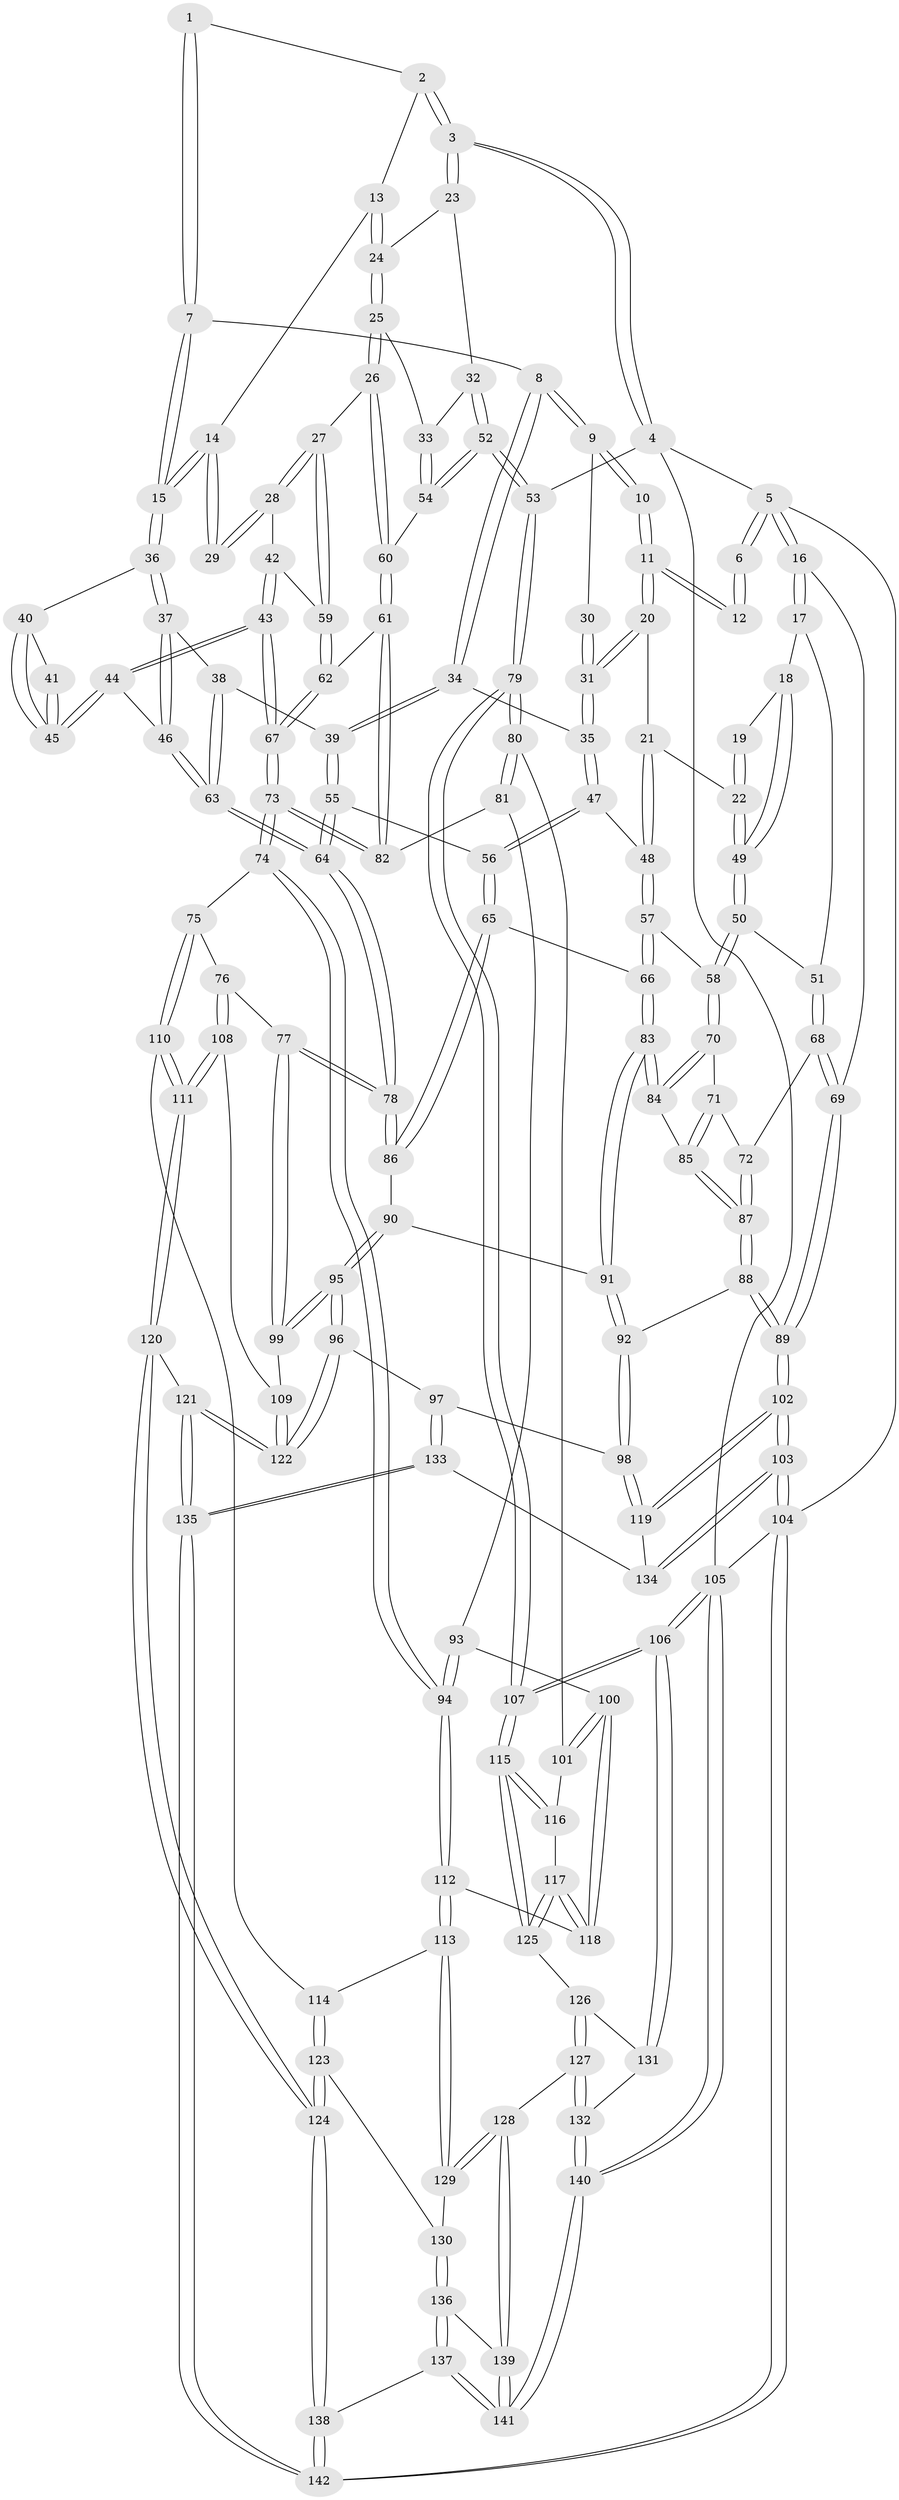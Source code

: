 // Generated by graph-tools (version 1.1) at 2025/01/03/09/25 05:01:14]
// undirected, 142 vertices, 352 edges
graph export_dot {
graph [start="1"]
  node [color=gray90,style=filled];
  1 [pos="+0.4399434479053397+0"];
  2 [pos="+0.720899435401902+0"];
  3 [pos="+1+0"];
  4 [pos="+1+0"];
  5 [pos="+0+0"];
  6 [pos="+0.23727684622746265+0"];
  7 [pos="+0.4642297585987234+0.12461468010048483"];
  8 [pos="+0.4321739216304541+0.13089670466694148"];
  9 [pos="+0.4237722861360317+0.1286188950057241"];
  10 [pos="+0.270043954575422+0.06191342450351971"];
  11 [pos="+0.25017858911006197+0.050793603750265905"];
  12 [pos="+0.22241127578171785+0.006609107616915178"];
  13 [pos="+0.7081699268450014+0"];
  14 [pos="+0.7005986945678753+0.013172948691797182"];
  15 [pos="+0.49588110465951163+0.14173445597045137"];
  16 [pos="+0+0.1102438323670594"];
  17 [pos="+0+0.1422824723607532"];
  18 [pos="+0+0.1430473852765041"];
  19 [pos="+0.17785887732005276+0.04910318215488303"];
  20 [pos="+0.25540095917388034+0.14401107725103687"];
  21 [pos="+0.2155730104578107+0.2263654996774421"];
  22 [pos="+0.1266478125572589+0.23171092207995622"];
  23 [pos="+0.9343968935308462+0.11774909320258115"];
  24 [pos="+0.8485686445552161+0.13131002695656246"];
  25 [pos="+0.8396033284459017+0.23885806695434192"];
  26 [pos="+0.8330415424173208+0.24635736171840075"];
  27 [pos="+0.8197949922419651+0.2503061421305225"];
  28 [pos="+0.7122490513897106+0.19379726253563012"];
  29 [pos="+0.691682548779227+0.1406743713246488"];
  30 [pos="+0.3432852499779782+0.17662781347666756"];
  31 [pos="+0.33055127225357656+0.2392120392937189"];
  32 [pos="+0.9710388695446968+0.21745652618765432"];
  33 [pos="+0.8916420277300843+0.23613091624801918"];
  34 [pos="+0.37148055241739586+0.23921617758873107"];
  35 [pos="+0.33072428557565514+0.23961534683014374"];
  36 [pos="+0.49939711155879307+0.15202748916462103"];
  37 [pos="+0.4972871356152665+0.19942404121232354"];
  38 [pos="+0.4184526996953531+0.27832719419930646"];
  39 [pos="+0.4183154435959431+0.2783355001514388"];
  40 [pos="+0.5104680074091028+0.1575368975074005"];
  41 [pos="+0.6396740176691731+0.17993897958721308"];
  42 [pos="+0.6847687366995355+0.260149375070535"];
  43 [pos="+0.6323088714829912+0.31899238582679146"];
  44 [pos="+0.6038746130194721+0.30978943907315665"];
  45 [pos="+0.6058384110540939+0.22244382636077406"];
  46 [pos="+0.5573175103517166+0.31621625931046493"];
  47 [pos="+0.2983529795525134+0.2782729925962259"];
  48 [pos="+0.2534651748415338+0.2782243587090888"];
  49 [pos="+0.11098114483314224+0.24417936393034365"];
  50 [pos="+0.11009727317262048+0.2628200559484078"];
  51 [pos="+0.047153485157492236+0.3127198563628164"];
  52 [pos="+1+0.3394652607119239"];
  53 [pos="+1+0.3481254425483392"];
  54 [pos="+0.9611479165108765+0.34721339975999593"];
  55 [pos="+0.37885576614006705+0.35376440903233264"];
  56 [pos="+0.3366903563138621+0.371652528974916"];
  57 [pos="+0.20750920849931623+0.33288349361984415"];
  58 [pos="+0.1672732178746026+0.34966673091699757"];
  59 [pos="+0.7818042047491182+0.30095607919751616"];
  60 [pos="+0.8989881849753361+0.3570773454432199"];
  61 [pos="+0.8575311061038577+0.4066053176041154"];
  62 [pos="+0.7814151288069322+0.30199762198092933"];
  63 [pos="+0.5223639948200408+0.3454148079922934"];
  64 [pos="+0.4980172717971158+0.40281277622232337"];
  65 [pos="+0.32410744002144115+0.3970377822923696"];
  66 [pos="+0.3158667375998822+0.39718315906424567"];
  67 [pos="+0.6972647463130887+0.39901300830570663"];
  68 [pos="+0+0.37143550336520187"];
  69 [pos="+0+0.3670114578505273"];
  70 [pos="+0.16344473884878324+0.3642430334237918"];
  71 [pos="+0.1371765997401375+0.3767799757129254"];
  72 [pos="+0.03832062289583397+0.4021130511759344"];
  73 [pos="+0.714384799880632+0.48123396518662215"];
  74 [pos="+0.654487525255112+0.5335925821887694"];
  75 [pos="+0.6101771466669358+0.547477355636561"];
  76 [pos="+0.5592531201545757+0.5310452041189279"];
  77 [pos="+0.5065737558806234+0.5041521538345791"];
  78 [pos="+0.4995123864810669+0.4968830365325912"];
  79 [pos="+1+0.533815113596776"];
  80 [pos="+0.9870997251931086+0.5328587809348202"];
  81 [pos="+0.8264861370568907+0.49535709922159465"];
  82 [pos="+0.8199072647934739+0.4900626661977286"];
  83 [pos="+0.20727056686998274+0.440847468885326"];
  84 [pos="+0.1883891747655443+0.41615887553929315"];
  85 [pos="+0.1114833593311196+0.4621388873638845"];
  86 [pos="+0.36256693956864827+0.4937437994729214"];
  87 [pos="+0.0837236798588432+0.49680440899434164"];
  88 [pos="+0.09400167225042229+0.5724593814483888"];
  89 [pos="+0+0.5851414948921994"];
  90 [pos="+0.3248696767753701+0.5338507429474049"];
  91 [pos="+0.20559442262783773+0.5233226023207699"];
  92 [pos="+0.12433438393171292+0.589191165665153"];
  93 [pos="+0.8273306396898222+0.5123819651895919"];
  94 [pos="+0.7593155805686113+0.699801094821873"];
  95 [pos="+0.3376642131995535+0.674433664802411"];
  96 [pos="+0.30667963358226064+0.7071468683049845"];
  97 [pos="+0.23509097596600936+0.7389750877367524"];
  98 [pos="+0.15321911723565537+0.6750281700829259"];
  99 [pos="+0.3970112234693452+0.6684981422965307"];
  100 [pos="+0.8532208656787105+0.6685446013498452"];
  101 [pos="+0.8901805603145748+0.6523519996827245"];
  102 [pos="+0+0.9125976178674362"];
  103 [pos="+0+1"];
  104 [pos="+0+1"];
  105 [pos="+1+1"];
  106 [pos="+1+0.7517440896239064"];
  107 [pos="+1+0.6726608223583032"];
  108 [pos="+0.46409849488305743+0.6852669267504172"];
  109 [pos="+0.429089057989747+0.6829990091456275"];
  110 [pos="+0.5892651245989043+0.6862988625761459"];
  111 [pos="+0.5441493630138946+0.7247737167489694"];
  112 [pos="+0.7627334766626405+0.7076954816117734"];
  113 [pos="+0.7456620789721135+0.7270653389536793"];
  114 [pos="+0.6233324503867852+0.7108625808418435"];
  115 [pos="+1+0.7019114939487388"];
  116 [pos="+0.9399032673307508+0.6678827022637336"];
  117 [pos="+0.8622736598724038+0.7369010022049127"];
  118 [pos="+0.8347574481831582+0.7068349365669682"];
  119 [pos="+0+0.8110752812408101"];
  120 [pos="+0.5147288030936917+0.8607551928800203"];
  121 [pos="+0.47220332970832185+0.8669525476178866"];
  122 [pos="+0.46671225094385527+0.859081421667556"];
  123 [pos="+0.6572687407606517+0.8368773711843782"];
  124 [pos="+0.5368560597069577+0.8715580536673524"];
  125 [pos="+0.8896672866689148+0.7685720892426455"];
  126 [pos="+0.8877515510401973+0.7801343288215828"];
  127 [pos="+0.8523675434669188+0.8433968246746907"];
  128 [pos="+0.8122795731304939+0.8631967090724405"];
  129 [pos="+0.7256438684277216+0.8074738786630382"];
  130 [pos="+0.6732826713628388+0.8382876827270812"];
  131 [pos="+0.9513012950992363+0.8441941541712399"];
  132 [pos="+0.9452648251561062+0.9391765086240782"];
  133 [pos="+0.22591374119531013+0.8448665939516927"];
  134 [pos="+0.17411210038993613+0.8511118327953743"];
  135 [pos="+0.30035211239144827+1"];
  136 [pos="+0.6973790541301232+0.9035507394544277"];
  137 [pos="+0.6989446170360114+1"];
  138 [pos="+0.6972823495011509+1"];
  139 [pos="+0.8036261403685035+0.8980377846717016"];
  140 [pos="+1+1"];
  141 [pos="+0.8102862603575322+1"];
  142 [pos="+0.2640031690558212+1"];
  1 -- 2;
  1 -- 7;
  1 -- 7;
  2 -- 3;
  2 -- 3;
  2 -- 13;
  3 -- 4;
  3 -- 4;
  3 -- 23;
  3 -- 23;
  4 -- 5;
  4 -- 53;
  4 -- 105;
  5 -- 6;
  5 -- 6;
  5 -- 16;
  5 -- 16;
  5 -- 104;
  6 -- 12;
  6 -- 12;
  7 -- 8;
  7 -- 15;
  7 -- 15;
  8 -- 9;
  8 -- 9;
  8 -- 34;
  8 -- 34;
  9 -- 10;
  9 -- 10;
  9 -- 30;
  10 -- 11;
  10 -- 11;
  11 -- 12;
  11 -- 12;
  11 -- 20;
  11 -- 20;
  13 -- 14;
  13 -- 24;
  13 -- 24;
  14 -- 15;
  14 -- 15;
  14 -- 29;
  14 -- 29;
  15 -- 36;
  15 -- 36;
  16 -- 17;
  16 -- 17;
  16 -- 69;
  17 -- 18;
  17 -- 51;
  18 -- 19;
  18 -- 49;
  18 -- 49;
  19 -- 22;
  19 -- 22;
  20 -- 21;
  20 -- 31;
  20 -- 31;
  21 -- 22;
  21 -- 48;
  21 -- 48;
  22 -- 49;
  22 -- 49;
  23 -- 24;
  23 -- 32;
  24 -- 25;
  24 -- 25;
  25 -- 26;
  25 -- 26;
  25 -- 33;
  26 -- 27;
  26 -- 60;
  26 -- 60;
  27 -- 28;
  27 -- 28;
  27 -- 59;
  27 -- 59;
  28 -- 29;
  28 -- 29;
  28 -- 42;
  30 -- 31;
  30 -- 31;
  31 -- 35;
  31 -- 35;
  32 -- 33;
  32 -- 52;
  32 -- 52;
  33 -- 54;
  33 -- 54;
  34 -- 35;
  34 -- 39;
  34 -- 39;
  35 -- 47;
  35 -- 47;
  36 -- 37;
  36 -- 37;
  36 -- 40;
  37 -- 38;
  37 -- 46;
  37 -- 46;
  38 -- 39;
  38 -- 63;
  38 -- 63;
  39 -- 55;
  39 -- 55;
  40 -- 41;
  40 -- 45;
  40 -- 45;
  41 -- 45;
  41 -- 45;
  42 -- 43;
  42 -- 43;
  42 -- 59;
  43 -- 44;
  43 -- 44;
  43 -- 67;
  43 -- 67;
  44 -- 45;
  44 -- 45;
  44 -- 46;
  46 -- 63;
  46 -- 63;
  47 -- 48;
  47 -- 56;
  47 -- 56;
  48 -- 57;
  48 -- 57;
  49 -- 50;
  49 -- 50;
  50 -- 51;
  50 -- 58;
  50 -- 58;
  51 -- 68;
  51 -- 68;
  52 -- 53;
  52 -- 53;
  52 -- 54;
  52 -- 54;
  53 -- 79;
  53 -- 79;
  54 -- 60;
  55 -- 56;
  55 -- 64;
  55 -- 64;
  56 -- 65;
  56 -- 65;
  57 -- 58;
  57 -- 66;
  57 -- 66;
  58 -- 70;
  58 -- 70;
  59 -- 62;
  59 -- 62;
  60 -- 61;
  60 -- 61;
  61 -- 62;
  61 -- 82;
  61 -- 82;
  62 -- 67;
  62 -- 67;
  63 -- 64;
  63 -- 64;
  64 -- 78;
  64 -- 78;
  65 -- 66;
  65 -- 86;
  65 -- 86;
  66 -- 83;
  66 -- 83;
  67 -- 73;
  67 -- 73;
  68 -- 69;
  68 -- 69;
  68 -- 72;
  69 -- 89;
  69 -- 89;
  70 -- 71;
  70 -- 84;
  70 -- 84;
  71 -- 72;
  71 -- 85;
  71 -- 85;
  72 -- 87;
  72 -- 87;
  73 -- 74;
  73 -- 74;
  73 -- 82;
  73 -- 82;
  74 -- 75;
  74 -- 94;
  74 -- 94;
  75 -- 76;
  75 -- 110;
  75 -- 110;
  76 -- 77;
  76 -- 108;
  76 -- 108;
  77 -- 78;
  77 -- 78;
  77 -- 99;
  77 -- 99;
  78 -- 86;
  78 -- 86;
  79 -- 80;
  79 -- 80;
  79 -- 107;
  79 -- 107;
  80 -- 81;
  80 -- 81;
  80 -- 101;
  81 -- 82;
  81 -- 93;
  83 -- 84;
  83 -- 84;
  83 -- 91;
  83 -- 91;
  84 -- 85;
  85 -- 87;
  85 -- 87;
  86 -- 90;
  87 -- 88;
  87 -- 88;
  88 -- 89;
  88 -- 89;
  88 -- 92;
  89 -- 102;
  89 -- 102;
  90 -- 91;
  90 -- 95;
  90 -- 95;
  91 -- 92;
  91 -- 92;
  92 -- 98;
  92 -- 98;
  93 -- 94;
  93 -- 94;
  93 -- 100;
  94 -- 112;
  94 -- 112;
  95 -- 96;
  95 -- 96;
  95 -- 99;
  95 -- 99;
  96 -- 97;
  96 -- 122;
  96 -- 122;
  97 -- 98;
  97 -- 133;
  97 -- 133;
  98 -- 119;
  98 -- 119;
  99 -- 109;
  100 -- 101;
  100 -- 101;
  100 -- 118;
  100 -- 118;
  101 -- 116;
  102 -- 103;
  102 -- 103;
  102 -- 119;
  102 -- 119;
  103 -- 104;
  103 -- 104;
  103 -- 134;
  103 -- 134;
  104 -- 142;
  104 -- 142;
  104 -- 105;
  105 -- 106;
  105 -- 106;
  105 -- 140;
  105 -- 140;
  106 -- 107;
  106 -- 107;
  106 -- 131;
  106 -- 131;
  107 -- 115;
  107 -- 115;
  108 -- 109;
  108 -- 111;
  108 -- 111;
  109 -- 122;
  109 -- 122;
  110 -- 111;
  110 -- 111;
  110 -- 114;
  111 -- 120;
  111 -- 120;
  112 -- 113;
  112 -- 113;
  112 -- 118;
  113 -- 114;
  113 -- 129;
  113 -- 129;
  114 -- 123;
  114 -- 123;
  115 -- 116;
  115 -- 116;
  115 -- 125;
  115 -- 125;
  116 -- 117;
  117 -- 118;
  117 -- 118;
  117 -- 125;
  117 -- 125;
  119 -- 134;
  120 -- 121;
  120 -- 124;
  120 -- 124;
  121 -- 122;
  121 -- 122;
  121 -- 135;
  121 -- 135;
  123 -- 124;
  123 -- 124;
  123 -- 130;
  124 -- 138;
  124 -- 138;
  125 -- 126;
  126 -- 127;
  126 -- 127;
  126 -- 131;
  127 -- 128;
  127 -- 132;
  127 -- 132;
  128 -- 129;
  128 -- 129;
  128 -- 139;
  128 -- 139;
  129 -- 130;
  130 -- 136;
  130 -- 136;
  131 -- 132;
  132 -- 140;
  132 -- 140;
  133 -- 134;
  133 -- 135;
  133 -- 135;
  135 -- 142;
  135 -- 142;
  136 -- 137;
  136 -- 137;
  136 -- 139;
  137 -- 138;
  137 -- 141;
  137 -- 141;
  138 -- 142;
  138 -- 142;
  139 -- 141;
  139 -- 141;
  140 -- 141;
  140 -- 141;
}
